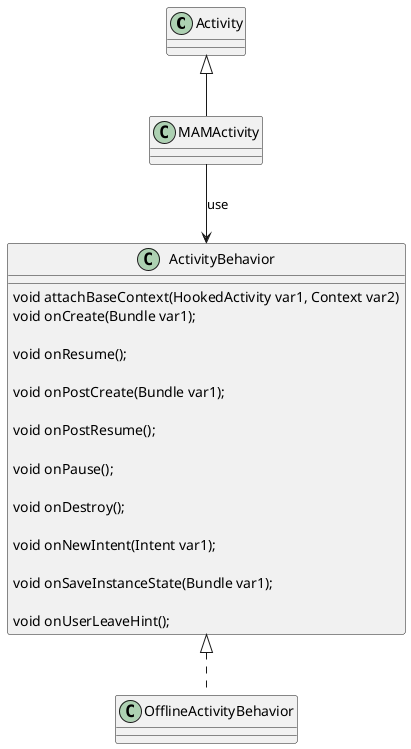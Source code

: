 @startuml
class Activity
class MAMActivity extends Activity{
}
MAMActivity --> ActivityBehavior:use
class ActivityBehavior {
void attachBaseContext(HookedActivity var1, Context var2)
   void onCreate(Bundle var1);

    void onResume();

    void onPostCreate(Bundle var1);

    void onPostResume();

    void onPause();

    void onDestroy();

    void onNewIntent(Intent var1);

    void onSaveInstanceState(Bundle var1);

    void onUserLeaveHint();
}

class OfflineActivityBehavior implements ActivityBehavior
@enduml